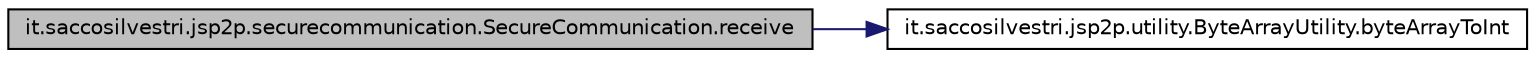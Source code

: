 digraph G
{
  edge [fontname="Helvetica",fontsize="10",labelfontname="Helvetica",labelfontsize="10"];
  node [fontname="Helvetica",fontsize="10",shape=record];
  rankdir="LR";
  Node1 [label="it.saccosilvestri.jsp2p.securecommunication.SecureCommunication.receive",height=0.2,width=0.4,color="black", fillcolor="grey75", style="filled" fontcolor="black"];
  Node1 -> Node2 [color="midnightblue",fontsize="10",style="solid",fontname="Helvetica"];
  Node2 [label="it.saccosilvestri.jsp2p.utility.ByteArrayUtility.byteArrayToInt",height=0.2,width=0.4,color="black", fillcolor="white", style="filled",URL="$classit_1_1saccosilvestri_1_1jsp2p_1_1utility_1_1_byte_array_utility.html#a595f511cfd7faf60b35a75c1900a9e2d",tooltip="Converte un array di byte nell&#39;intero corrispondente."];
}
